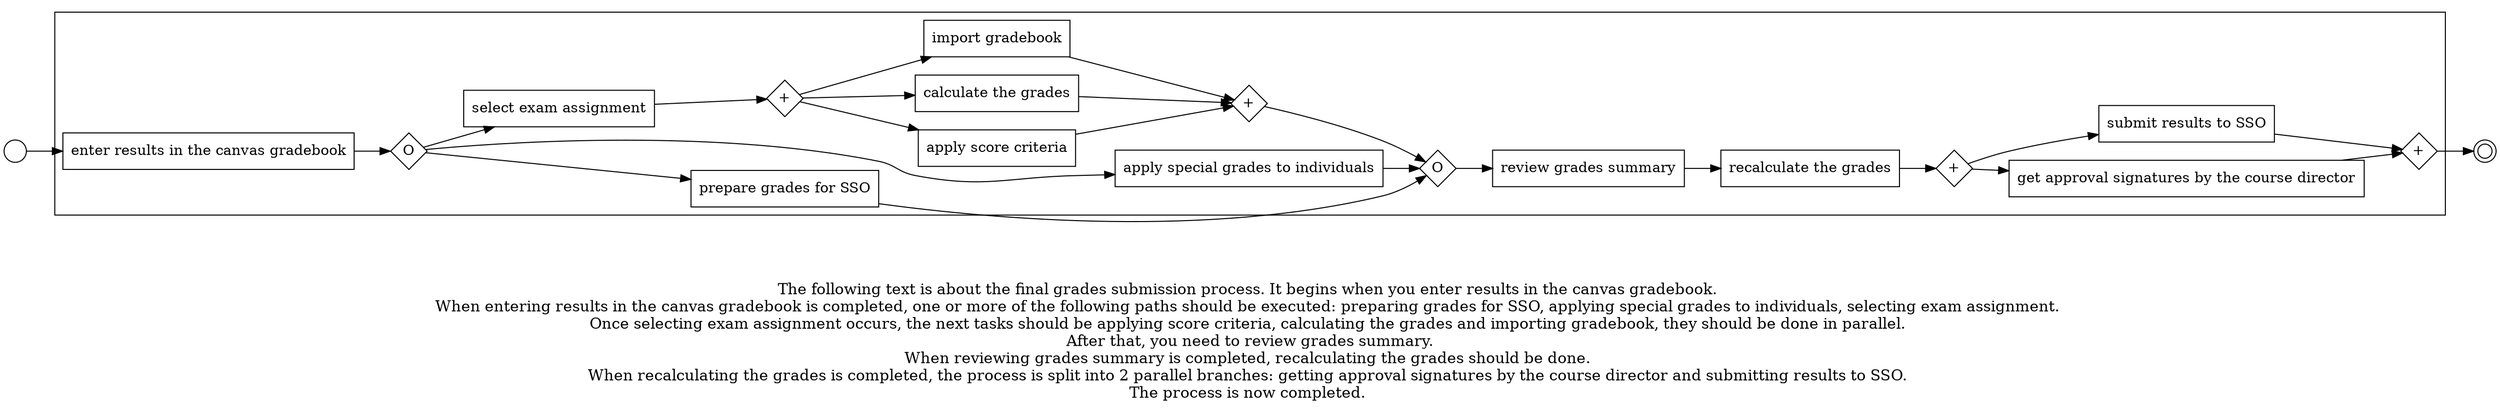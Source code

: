 digraph "final grades submission process_107" {
	graph [rankdir=LR]
	START_NODE [label="" shape=circle width=0.3]
	subgraph CLUSTER_0 {
		"enter results in the canvas gradebook" [shape=box]
		"OR_SPLIT--2. Apply special grades or criteria_3L23" [label=O fixedsize=true shape=diamond width=0.5]
		"enter results in the canvas gradebook" -> "OR_SPLIT--2. Apply special grades or criteria_3L23"
		"prepare grades for SSO" [shape=box]
		"OR_SPLIT--2. Apply special grades or criteria_3L23" -> "prepare grades for SSO"
		"apply special grades to individuals" [shape=box]
		"OR_SPLIT--2. Apply special grades or criteria_3L23" -> "apply special grades to individuals"
		"select exam assignment" [shape=box]
		"OR_SPLIT--2. Apply special grades or criteria_3L23" -> "select exam assignment"
		"AND_SPLIT--2. Apply special grades or criteria_3P5G" [label="+" fixedsize=true shape=diamond width=0.5]
		"select exam assignment" -> "AND_SPLIT--2. Apply special grades or criteria_3P5G"
		"apply score criteria" [shape=box]
		"AND_SPLIT--2. Apply special grades or criteria_3P5G" -> "apply score criteria"
		"calculate the grades" [shape=box]
		"AND_SPLIT--2. Apply special grades or criteria_3P5G" -> "calculate the grades"
		"import gradebook" [shape=box]
		"AND_SPLIT--2. Apply special grades or criteria_3P5G" -> "import gradebook"
		"AND_JOIN--2. Apply special grades or criteria_3P5G" [label="+" fixedsize=true shape=diamond width=0.5]
		"apply score criteria" -> "AND_JOIN--2. Apply special grades or criteria_3P5G"
		"calculate the grades" -> "AND_JOIN--2. Apply special grades or criteria_3P5G"
		"import gradebook" -> "AND_JOIN--2. Apply special grades or criteria_3P5G"
		"OR_JOIN--2. Apply special grades or criteria_3L23" [label=O fixedsize=true shape=diamond width=0.5]
		"prepare grades for SSO" -> "OR_JOIN--2. Apply special grades or criteria_3L23"
		"apply special grades to individuals" -> "OR_JOIN--2. Apply special grades or criteria_3L23"
		"AND_JOIN--2. Apply special grades or criteria_3P5G" -> "OR_JOIN--2. Apply special grades or criteria_3L23"
		"review grades summary" [shape=box]
		"OR_JOIN--2. Apply special grades or criteria_3L23" -> "review grades summary"
		"recalculate the grades" [shape=box]
		"review grades summary" -> "recalculate the grades"
		"AND_SPLIT--5. Submit results to SSO_XAMF" [label="+" fixedsize=true shape=diamond width=0.5]
		"recalculate the grades" -> "AND_SPLIT--5. Submit results to SSO_XAMF"
		"get approval signatures by the course director" [shape=box]
		"AND_SPLIT--5. Submit results to SSO_XAMF" -> "get approval signatures by the course director"
		"submit results to SSO" [shape=box]
		"AND_SPLIT--5. Submit results to SSO_XAMF" -> "submit results to SSO"
		"AND_JOIN--5. Submit results to SSO_XAMF" [label="+" fixedsize=true shape=diamond width=0.5]
		"get approval signatures by the course director" -> "AND_JOIN--5. Submit results to SSO_XAMF"
		"submit results to SSO" -> "AND_JOIN--5. Submit results to SSO_XAMF"
	}
	START_NODE -> "enter results in the canvas gradebook"
	END_NODE [label="" shape=doublecircle width=0.2]
	"AND_JOIN--5. Submit results to SSO_XAMF" -> END_NODE
	fontsize=15 label="\n\n
The following text is about the final grades submission process. It begins when you enter results in the canvas gradebook. 
When entering results in the canvas gradebook is completed, one or more of the following paths should be executed: preparing grades for SSO, applying special grades to individuals, selecting exam assignment. 
Once selecting exam assignment occurs, the next tasks should be applying score criteria, calculating the grades and importing gradebook, they should be done in parallel. 
After that, you need to review grades summary.
When reviewing grades summary is completed, recalculating the grades should be done. 
When recalculating the grades is completed, the process is split into 2 parallel branches: getting approval signatures by the course director and submitting results to SSO. 
The process is now completed. 
"
}
